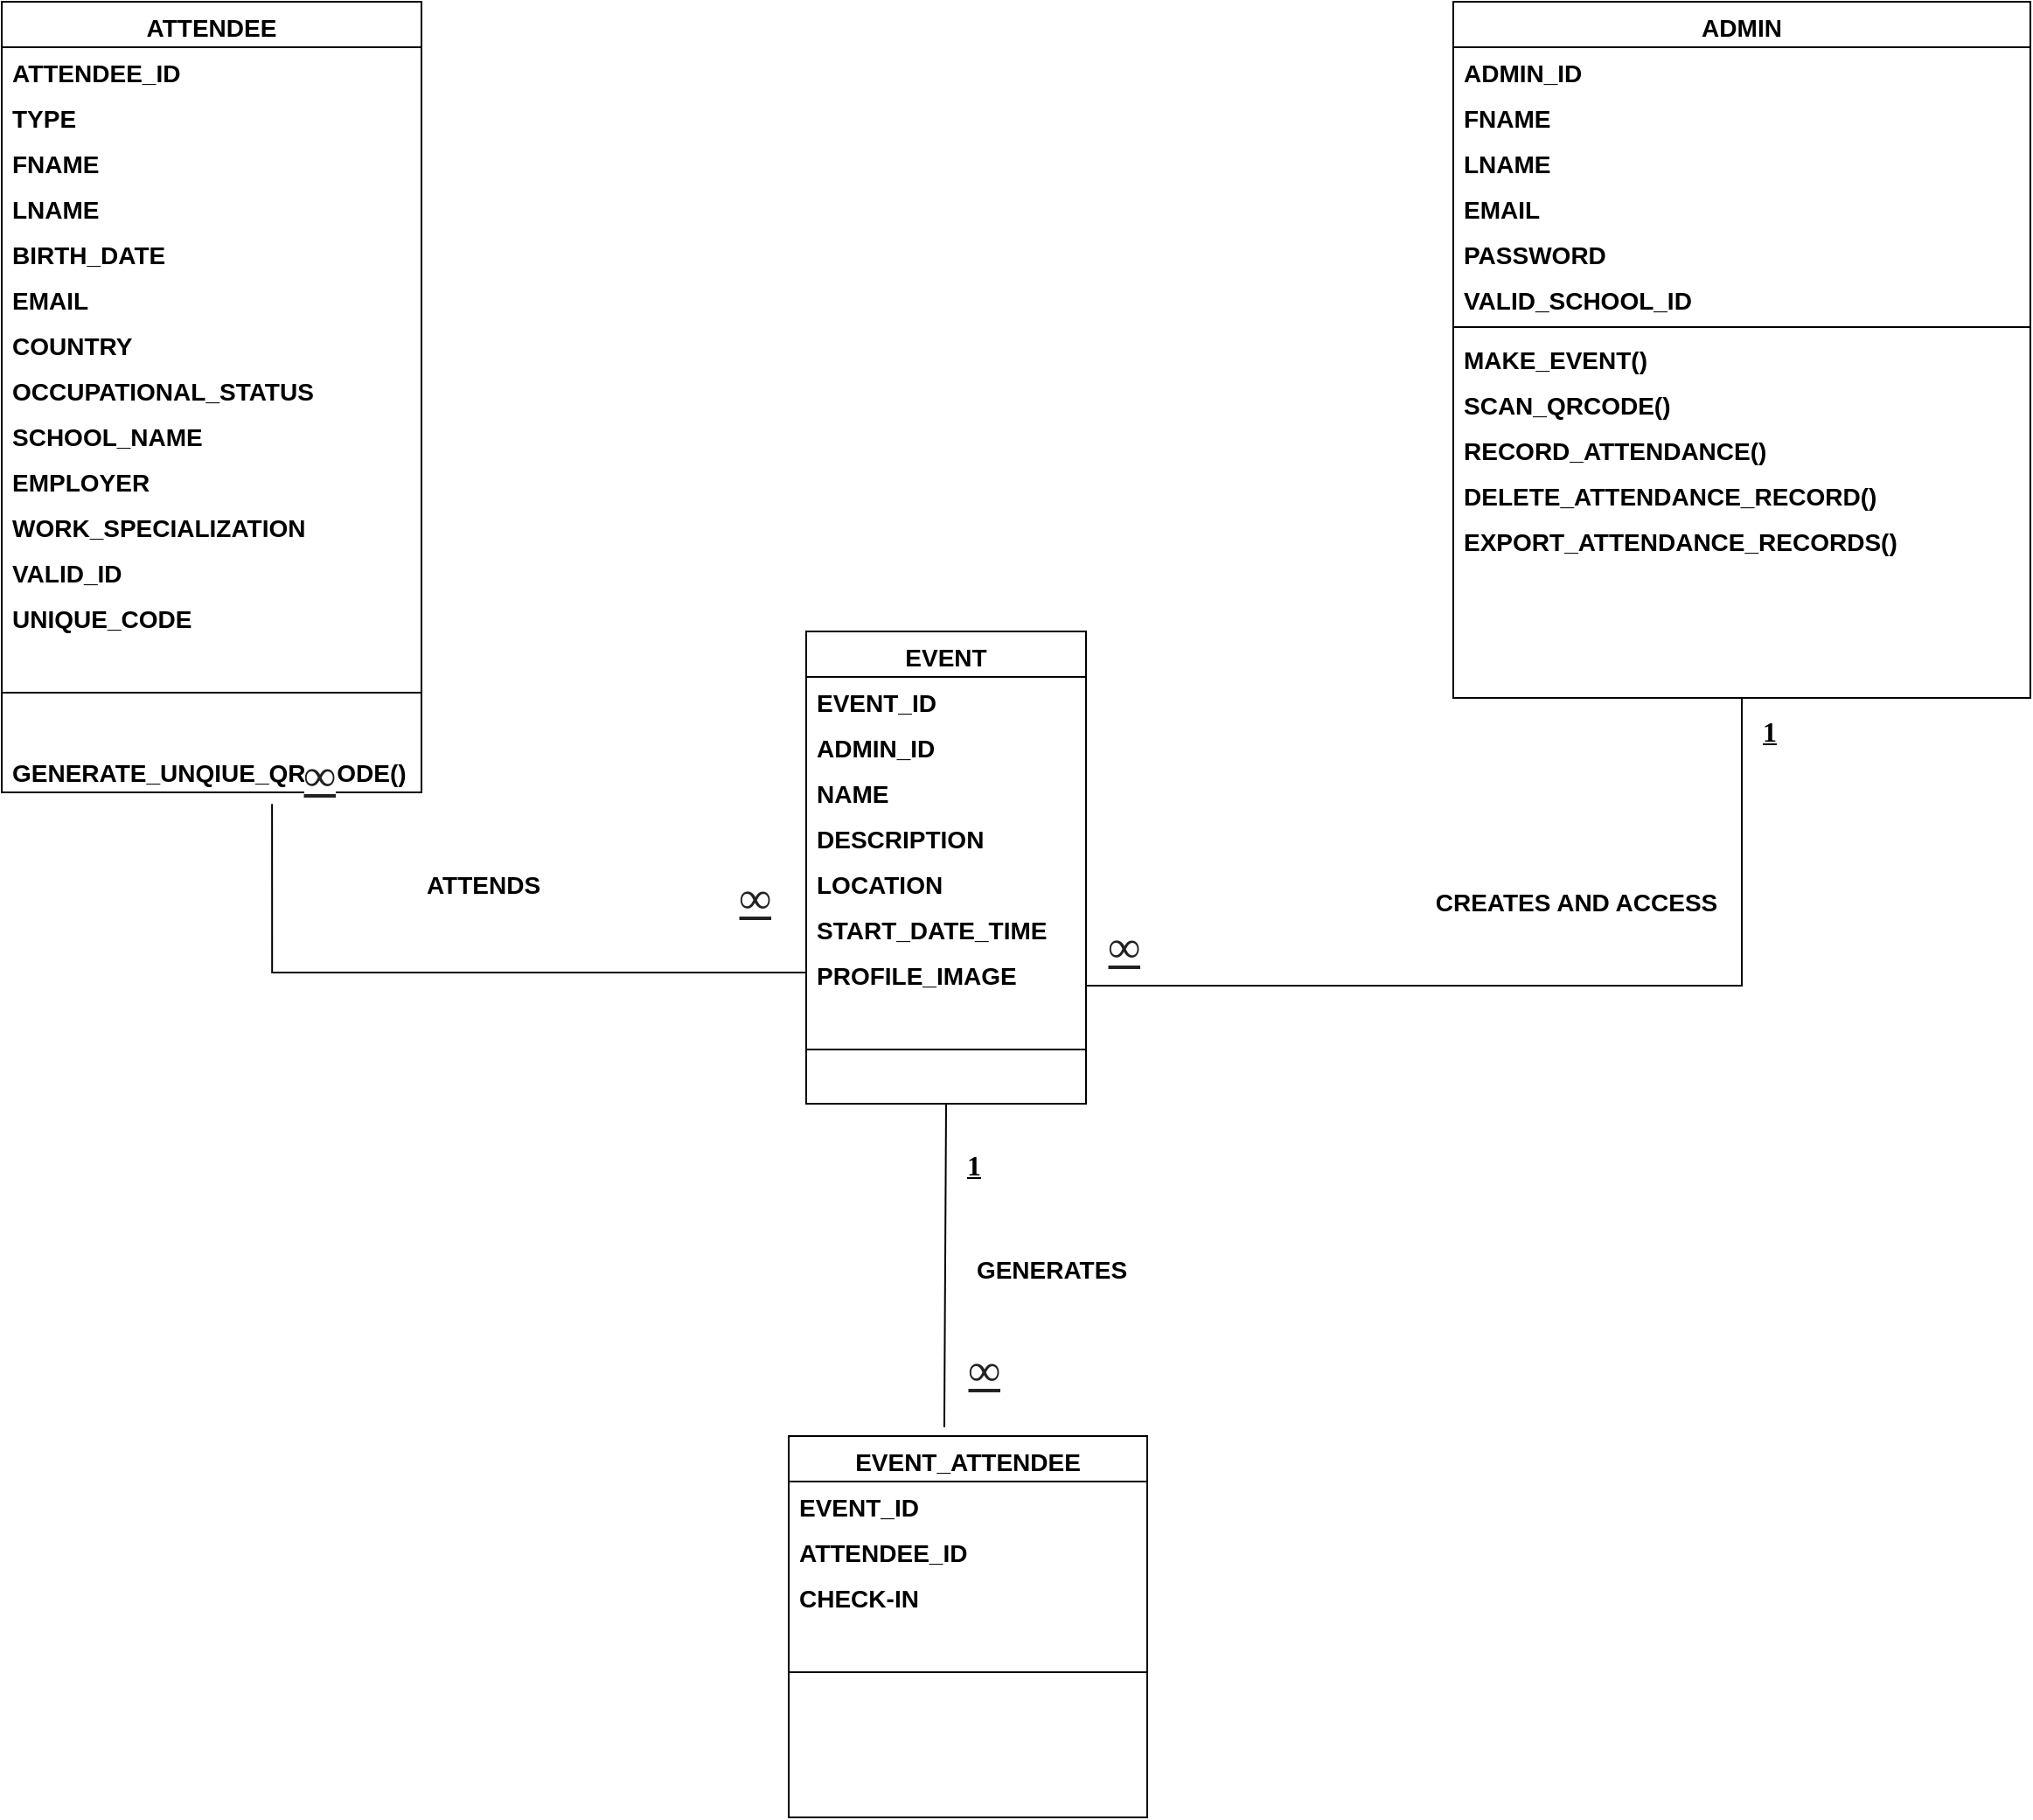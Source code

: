 <mxfile version="24.2.5" type="device">
  <diagram name="Page-1" id="1V9v-ihTE4OdS7-O7ssR">
    <mxGraphModel dx="1114" dy="664" grid="1" gridSize="10" guides="1" tooltips="1" connect="1" arrows="1" fold="1" page="1" pageScale="1" pageWidth="850" pageHeight="1100" math="0" shadow="0">
      <root>
        <mxCell id="0" />
        <mxCell id="1" parent="0" />
        <mxCell id="C-_YA7ob9BhJ3NEAPIPZ-8" value="ADMIN" style="swimlane;fontStyle=1;align=center;verticalAlign=top;childLayout=stackLayout;horizontal=1;startSize=26;horizontalStack=0;resizeParent=1;resizeLast=0;collapsible=1;marginBottom=0;rounded=0;shadow=0;strokeWidth=1;fontSize=14;" parent="1" vertex="1">
          <mxGeometry x="960" y="810" width="330" height="398" as="geometry">
            <mxRectangle x="550" y="140" width="160" height="26" as="alternateBounds" />
          </mxGeometry>
        </mxCell>
        <mxCell id="PILxaBpNoNDFwZcB2TvU-3" value="ADMIN_ID" style="text;align=left;verticalAlign=top;spacingLeft=4;spacingRight=4;overflow=hidden;rotatable=0;points=[[0,0.5],[1,0.5]];portConstraint=eastwest;fontStyle=1;fontSize=14;" parent="C-_YA7ob9BhJ3NEAPIPZ-8" vertex="1">
          <mxGeometry y="26" width="330" height="26" as="geometry" />
        </mxCell>
        <mxCell id="PILxaBpNoNDFwZcB2TvU-13" value="FNAME" style="text;align=left;verticalAlign=top;spacingLeft=4;spacingRight=4;overflow=hidden;rotatable=0;points=[[0,0.5],[1,0.5]];portConstraint=eastwest;fontStyle=1;fontSize=14;" parent="C-_YA7ob9BhJ3NEAPIPZ-8" vertex="1">
          <mxGeometry y="52" width="330" height="26" as="geometry" />
        </mxCell>
        <mxCell id="PILxaBpNoNDFwZcB2TvU-8" value="LNAME" style="text;align=left;verticalAlign=top;spacingLeft=4;spacingRight=4;overflow=hidden;rotatable=0;points=[[0,0.5],[1,0.5]];portConstraint=eastwest;rounded=0;shadow=0;html=0;fontStyle=1;fontSize=14;" parent="C-_YA7ob9BhJ3NEAPIPZ-8" vertex="1">
          <mxGeometry y="78" width="330" height="26" as="geometry" />
        </mxCell>
        <mxCell id="PILxaBpNoNDFwZcB2TvU-10" value="EMAIL" style="text;align=left;verticalAlign=top;spacingLeft=4;spacingRight=4;overflow=hidden;rotatable=0;points=[[0,0.5],[1,0.5]];portConstraint=eastwest;rounded=0;shadow=0;html=0;fontStyle=1;fontSize=14;" parent="C-_YA7ob9BhJ3NEAPIPZ-8" vertex="1">
          <mxGeometry y="104" width="330" height="26" as="geometry" />
        </mxCell>
        <mxCell id="PILxaBpNoNDFwZcB2TvU-11" value="PASSWORD" style="text;align=left;verticalAlign=top;spacingLeft=4;spacingRight=4;overflow=hidden;rotatable=0;points=[[0,0.5],[1,0.5]];portConstraint=eastwest;rounded=0;shadow=0;html=0;fontStyle=1;fontSize=14;" parent="C-_YA7ob9BhJ3NEAPIPZ-8" vertex="1">
          <mxGeometry y="130" width="330" height="26" as="geometry" />
        </mxCell>
        <mxCell id="C-_YA7ob9BhJ3NEAPIPZ-9" value="VALID_SCHOOL_ID" style="text;align=left;verticalAlign=top;spacingLeft=4;spacingRight=4;overflow=hidden;rotatable=0;points=[[0,0.5],[1,0.5]];portConstraint=eastwest;rounded=0;shadow=0;html=0;fontStyle=1;fontSize=14;" parent="C-_YA7ob9BhJ3NEAPIPZ-8" vertex="1">
          <mxGeometry y="156" width="330" height="26" as="geometry" />
        </mxCell>
        <mxCell id="C-_YA7ob9BhJ3NEAPIPZ-10" value="" style="line;html=1;strokeWidth=1;align=left;verticalAlign=middle;spacingTop=-1;spacingLeft=3;spacingRight=3;rotatable=0;labelPosition=right;points=[];portConstraint=eastwest;fontStyle=1;fontSize=14;" parent="C-_YA7ob9BhJ3NEAPIPZ-8" vertex="1">
          <mxGeometry y="182" width="330" height="8" as="geometry" />
        </mxCell>
        <mxCell id="C-_YA7ob9BhJ3NEAPIPZ-25" value="MAKE_EVENT()" style="text;align=left;verticalAlign=top;spacingLeft=4;spacingRight=4;overflow=hidden;rotatable=0;points=[[0,0.5],[1,0.5]];portConstraint=eastwest;rounded=0;shadow=0;html=0;fontStyle=1;fontSize=14;" parent="C-_YA7ob9BhJ3NEAPIPZ-8" vertex="1">
          <mxGeometry y="190" width="330" height="26" as="geometry" />
        </mxCell>
        <mxCell id="C-_YA7ob9BhJ3NEAPIPZ-27" value="SCAN_QRCODE()" style="text;align=left;verticalAlign=top;spacingLeft=4;spacingRight=4;overflow=hidden;rotatable=0;points=[[0,0.5],[1,0.5]];portConstraint=eastwest;rounded=0;shadow=0;html=0;fontStyle=1;fontSize=14;" parent="C-_YA7ob9BhJ3NEAPIPZ-8" vertex="1">
          <mxGeometry y="216" width="330" height="26" as="geometry" />
        </mxCell>
        <mxCell id="C-_YA7ob9BhJ3NEAPIPZ-28" value="RECORD_ATTENDANCE()" style="text;align=left;verticalAlign=top;spacingLeft=4;spacingRight=4;overflow=hidden;rotatable=0;points=[[0,0.5],[1,0.5]];portConstraint=eastwest;rounded=0;shadow=0;html=0;fontStyle=1;fontSize=14;" parent="C-_YA7ob9BhJ3NEAPIPZ-8" vertex="1">
          <mxGeometry y="242" width="330" height="26" as="geometry" />
        </mxCell>
        <mxCell id="C-_YA7ob9BhJ3NEAPIPZ-32" value="DELETE_ATTENDANCE_RECORD()" style="text;align=left;verticalAlign=top;spacingLeft=4;spacingRight=4;overflow=hidden;rotatable=0;points=[[0,0.5],[1,0.5]];portConstraint=eastwest;rounded=0;shadow=0;html=0;fontStyle=1;fontSize=14;" parent="C-_YA7ob9BhJ3NEAPIPZ-8" vertex="1">
          <mxGeometry y="268" width="330" height="26" as="geometry" />
        </mxCell>
        <mxCell id="jt9Rpqc0SSo82gG_l2bn-1" value="EXPORT_ATTENDANCE_RECORDS()" style="text;align=left;verticalAlign=top;spacingLeft=4;spacingRight=4;overflow=hidden;rotatable=0;points=[[0,0.5],[1,0.5]];portConstraint=eastwest;rounded=0;shadow=0;html=0;fontStyle=1;fontSize=14;" parent="C-_YA7ob9BhJ3NEAPIPZ-8" vertex="1">
          <mxGeometry y="294" width="330" height="26" as="geometry" />
        </mxCell>
        <mxCell id="C-_YA7ob9BhJ3NEAPIPZ-11" value="ATTENDEE" style="swimlane;fontStyle=1;align=center;verticalAlign=top;childLayout=stackLayout;horizontal=1;startSize=26;horizontalStack=0;resizeParent=1;resizeLast=0;collapsible=1;marginBottom=0;rounded=0;shadow=0;strokeWidth=1;fontSize=14;" parent="1" vertex="1">
          <mxGeometry x="130" y="810" width="240" height="452" as="geometry">
            <mxRectangle x="550" y="140" width="160" height="26" as="alternateBounds" />
          </mxGeometry>
        </mxCell>
        <mxCell id="PILxaBpNoNDFwZcB2TvU-1" value="ATTENDEE_ID" style="text;align=left;verticalAlign=top;spacingLeft=4;spacingRight=4;overflow=hidden;rotatable=0;points=[[0,0.5],[1,0.5]];portConstraint=eastwest;fontStyle=1;fontSize=14;" parent="C-_YA7ob9BhJ3NEAPIPZ-11" vertex="1">
          <mxGeometry y="26" width="240" height="26" as="geometry" />
        </mxCell>
        <mxCell id="5rycE57drXAxLoQRYDm0-1" value="TYPE" style="text;align=left;verticalAlign=top;spacingLeft=4;spacingRight=4;overflow=hidden;rotatable=0;points=[[0,0.5],[1,0.5]];portConstraint=eastwest;fontStyle=1;fontSize=14;" parent="C-_YA7ob9BhJ3NEAPIPZ-11" vertex="1">
          <mxGeometry y="52" width="240" height="26" as="geometry" />
        </mxCell>
        <mxCell id="PILxaBpNoNDFwZcB2TvU-14" value="FNAME" style="text;align=left;verticalAlign=top;spacingLeft=4;spacingRight=4;overflow=hidden;rotatable=0;points=[[0,0.5],[1,0.5]];portConstraint=eastwest;fontStyle=1;fontSize=14;" parent="C-_YA7ob9BhJ3NEAPIPZ-11" vertex="1">
          <mxGeometry y="78" width="240" height="26" as="geometry" />
        </mxCell>
        <mxCell id="PILxaBpNoNDFwZcB2TvU-15" value="LNAME" style="text;align=left;verticalAlign=top;spacingLeft=4;spacingRight=4;overflow=hidden;rotatable=0;points=[[0,0.5],[1,0.5]];portConstraint=eastwest;rounded=0;shadow=0;html=0;fontStyle=1;fontSize=14;" parent="C-_YA7ob9BhJ3NEAPIPZ-11" vertex="1">
          <mxGeometry y="104" width="240" height="26" as="geometry" />
        </mxCell>
        <mxCell id="oYo7KDjqIsXuLMj4vYDj-1" value="BIRTH_DATE" style="text;align=left;verticalAlign=top;spacingLeft=4;spacingRight=4;overflow=hidden;rotatable=0;points=[[0,0.5],[1,0.5]];portConstraint=eastwest;rounded=0;shadow=0;html=0;fontStyle=1;fontSize=14;" parent="C-_YA7ob9BhJ3NEAPIPZ-11" vertex="1">
          <mxGeometry y="130" width="240" height="26" as="geometry" />
        </mxCell>
        <mxCell id="C-_YA7ob9BhJ3NEAPIPZ-6" value="EMAIL" style="text;align=left;verticalAlign=top;spacingLeft=4;spacingRight=4;overflow=hidden;rotatable=0;points=[[0,0.5],[1,0.5]];portConstraint=eastwest;rounded=0;shadow=0;html=0;fontStyle=1;fontSize=14;" parent="C-_YA7ob9BhJ3NEAPIPZ-11" vertex="1">
          <mxGeometry y="156" width="240" height="26" as="geometry" />
        </mxCell>
        <mxCell id="C-_YA7ob9BhJ3NEAPIPZ-5" value="COUNTRY" style="text;align=left;verticalAlign=top;spacingLeft=4;spacingRight=4;overflow=hidden;rotatable=0;points=[[0,0.5],[1,0.5]];portConstraint=eastwest;rounded=0;shadow=0;html=0;fontStyle=1;fontSize=14;" parent="C-_YA7ob9BhJ3NEAPIPZ-11" vertex="1">
          <mxGeometry y="182" width="240" height="26" as="geometry" />
        </mxCell>
        <mxCell id="C-_YA7ob9BhJ3NEAPIPZ-13" value="OCCUPATIONAL_STATUS" style="text;align=left;verticalAlign=top;spacingLeft=4;spacingRight=4;overflow=hidden;rotatable=0;points=[[0,0.5],[1,0.5]];portConstraint=eastwest;rounded=0;shadow=0;html=0;fontStyle=1;fontSize=14;" parent="C-_YA7ob9BhJ3NEAPIPZ-11" vertex="1">
          <mxGeometry y="208" width="240" height="26" as="geometry" />
        </mxCell>
        <mxCell id="PILxaBpNoNDFwZcB2TvU-12" value="SCHOOL_NAME" style="text;align=left;verticalAlign=top;spacingLeft=4;spacingRight=4;overflow=hidden;rotatable=0;points=[[0,0.5],[1,0.5]];portConstraint=eastwest;rounded=0;shadow=0;html=0;fontStyle=1;fontSize=14;" parent="C-_YA7ob9BhJ3NEAPIPZ-11" vertex="1">
          <mxGeometry y="234" width="240" height="26" as="geometry" />
        </mxCell>
        <mxCell id="C-_YA7ob9BhJ3NEAPIPZ-14" value="EMPLOYER" style="text;align=left;verticalAlign=top;spacingLeft=4;spacingRight=4;overflow=hidden;rotatable=0;points=[[0,0.5],[1,0.5]];portConstraint=eastwest;rounded=0;shadow=0;html=0;fontStyle=1;fontSize=14;" parent="C-_YA7ob9BhJ3NEAPIPZ-11" vertex="1">
          <mxGeometry y="260" width="240" height="26" as="geometry" />
        </mxCell>
        <mxCell id="5rycE57drXAxLoQRYDm0-2" value="WORK_SPECIALIZATION&#xa;" style="text;align=left;verticalAlign=top;spacingLeft=4;spacingRight=4;overflow=hidden;rotatable=0;points=[[0,0.5],[1,0.5]];portConstraint=eastwest;rounded=0;shadow=0;html=0;fontStyle=1;fontSize=14;" parent="C-_YA7ob9BhJ3NEAPIPZ-11" vertex="1">
          <mxGeometry y="286" width="240" height="26" as="geometry" />
        </mxCell>
        <mxCell id="C-_YA7ob9BhJ3NEAPIPZ-16" value="VALID_ID" style="text;align=left;verticalAlign=top;spacingLeft=4;spacingRight=4;overflow=hidden;rotatable=0;points=[[0,0.5],[1,0.5]];portConstraint=eastwest;rounded=0;shadow=0;html=0;fontStyle=1;fontSize=14;" parent="C-_YA7ob9BhJ3NEAPIPZ-11" vertex="1">
          <mxGeometry y="312" width="240" height="26" as="geometry" />
        </mxCell>
        <mxCell id="Tb6iNUMqegQ_d8c3sUtk-1" value="UNIQUE_CODE" style="text;align=left;verticalAlign=top;spacingLeft=4;spacingRight=4;overflow=hidden;rotatable=0;points=[[0,0.5],[1,0.5]];portConstraint=eastwest;rounded=0;shadow=0;html=0;fontStyle=1;fontSize=14;" parent="C-_YA7ob9BhJ3NEAPIPZ-11" vertex="1">
          <mxGeometry y="338" width="240" height="26" as="geometry" />
        </mxCell>
        <mxCell id="C-_YA7ob9BhJ3NEAPIPZ-17" value="" style="line;html=1;strokeWidth=1;align=left;verticalAlign=middle;spacingTop=-1;spacingLeft=3;spacingRight=3;rotatable=0;labelPosition=right;points=[];portConstraint=eastwest;fontStyle=1;fontSize=14;" parent="C-_YA7ob9BhJ3NEAPIPZ-11" vertex="1">
          <mxGeometry y="364" width="240" height="62" as="geometry" />
        </mxCell>
        <mxCell id="C-_YA7ob9BhJ3NEAPIPZ-35" value="GENERATE_UNQIUE_QR_CODE()" style="text;align=left;verticalAlign=top;spacingLeft=4;spacingRight=4;overflow=hidden;rotatable=0;points=[[0,0.5],[1,0.5]];portConstraint=eastwest;rounded=0;shadow=0;html=0;fontStyle=1;fontSize=14;" parent="C-_YA7ob9BhJ3NEAPIPZ-11" vertex="1">
          <mxGeometry y="426" width="240" height="26" as="geometry" />
        </mxCell>
        <mxCell id="C-_YA7ob9BhJ3NEAPIPZ-18" value="EVENT" style="swimlane;fontStyle=1;align=center;verticalAlign=top;childLayout=stackLayout;horizontal=1;startSize=26;horizontalStack=0;resizeParent=1;resizeLast=0;collapsible=1;marginBottom=0;rounded=0;shadow=0;strokeWidth=1;fontSize=14;" parent="1" vertex="1">
          <mxGeometry x="590" y="1170" width="160" height="270" as="geometry">
            <mxRectangle x="550" y="140" width="160" height="26" as="alternateBounds" />
          </mxGeometry>
        </mxCell>
        <mxCell id="0w4Q-ztAK2Uj9Jr4XVgA-25" value="EVENT_ID" style="text;align=left;verticalAlign=top;spacingLeft=4;spacingRight=4;overflow=hidden;rotatable=0;points=[[0,0.5],[1,0.5]];portConstraint=eastwest;rounded=0;shadow=0;html=0;fontStyle=1;fontSize=14;" parent="C-_YA7ob9BhJ3NEAPIPZ-18" vertex="1">
          <mxGeometry y="26" width="160" height="26" as="geometry" />
        </mxCell>
        <mxCell id="0w4Q-ztAK2Uj9Jr4XVgA-57" value="ADMIN_ID" style="text;align=left;verticalAlign=top;spacingLeft=4;spacingRight=4;overflow=hidden;rotatable=0;points=[[0,0.5],[1,0.5]];portConstraint=eastwest;rounded=0;shadow=0;html=0;fontStyle=1;fontSize=14;" parent="C-_YA7ob9BhJ3NEAPIPZ-18" vertex="1">
          <mxGeometry y="52" width="160" height="26" as="geometry" />
        </mxCell>
        <mxCell id="C-_YA7ob9BhJ3NEAPIPZ-19" value="NAME" style="text;align=left;verticalAlign=top;spacingLeft=4;spacingRight=4;overflow=hidden;rotatable=0;points=[[0,0.5],[1,0.5]];portConstraint=eastwest;fontStyle=1;fontSize=14;" parent="C-_YA7ob9BhJ3NEAPIPZ-18" vertex="1">
          <mxGeometry y="78" width="160" height="26" as="geometry" />
        </mxCell>
        <mxCell id="0w4Q-ztAK2Uj9Jr4XVgA-1" value="DESCRIPTION" style="text;align=left;verticalAlign=top;spacingLeft=4;spacingRight=4;overflow=hidden;rotatable=0;points=[[0,0.5],[1,0.5]];portConstraint=eastwest;rounded=0;shadow=0;html=0;fontStyle=1;fontSize=14;" parent="C-_YA7ob9BhJ3NEAPIPZ-18" vertex="1">
          <mxGeometry y="104" width="160" height="26" as="geometry" />
        </mxCell>
        <mxCell id="C-_YA7ob9BhJ3NEAPIPZ-21" value="LOCATION" style="text;align=left;verticalAlign=top;spacingLeft=4;spacingRight=4;overflow=hidden;rotatable=0;points=[[0,0.5],[1,0.5]];portConstraint=eastwest;rounded=0;shadow=0;html=0;fontStyle=1;fontSize=14;" parent="C-_YA7ob9BhJ3NEAPIPZ-18" vertex="1">
          <mxGeometry y="130" width="160" height="26" as="geometry" />
        </mxCell>
        <mxCell id="C-_YA7ob9BhJ3NEAPIPZ-20" value="START_DATE_TIME" style="text;align=left;verticalAlign=top;spacingLeft=4;spacingRight=4;overflow=hidden;rotatable=0;points=[[0,0.5],[1,0.5]];portConstraint=eastwest;rounded=0;shadow=0;html=0;fontStyle=1;fontSize=14;" parent="C-_YA7ob9BhJ3NEAPIPZ-18" vertex="1">
          <mxGeometry y="156" width="160" height="26" as="geometry" />
        </mxCell>
        <mxCell id="sWRfYNfRhY8hW44-vaSO-1" value="PROFILE_IMAGE" style="text;align=left;verticalAlign=top;spacingLeft=4;spacingRight=4;overflow=hidden;rotatable=0;points=[[0,0.5],[1,0.5]];portConstraint=eastwest;rounded=0;shadow=0;html=0;fontStyle=1;fontSize=14;" vertex="1" parent="C-_YA7ob9BhJ3NEAPIPZ-18">
          <mxGeometry y="182" width="160" height="26" as="geometry" />
        </mxCell>
        <mxCell id="C-_YA7ob9BhJ3NEAPIPZ-24" value="" style="line;html=1;strokeWidth=1;align=left;verticalAlign=middle;spacingTop=-1;spacingLeft=3;spacingRight=3;rotatable=0;labelPosition=right;points=[];portConstraint=eastwest;fontStyle=1;fontSize=14;" parent="C-_YA7ob9BhJ3NEAPIPZ-18" vertex="1">
          <mxGeometry y="208" width="160" height="62" as="geometry" />
        </mxCell>
        <mxCell id="C-_YA7ob9BhJ3NEAPIPZ-52" value="" style="endArrow=none;html=1;edgeStyle=orthogonalEdgeStyle;rounded=0;entryX=0;entryY=0.5;entryDx=0;entryDy=0;fontStyle=1;fontSize=14;exitX=0.644;exitY=1.254;exitDx=0;exitDy=0;exitPerimeter=0;" parent="1" source="C-_YA7ob9BhJ3NEAPIPZ-35" edge="1">
          <mxGeometry relative="1" as="geometry">
            <mxPoint x="281" y="1080" as="sourcePoint" />
            <mxPoint x="590" y="1365" as="targetPoint" />
            <Array as="points">
              <mxPoint x="285" y="1365" />
            </Array>
          </mxGeometry>
        </mxCell>
        <mxCell id="C-_YA7ob9BhJ3NEAPIPZ-59" value="" style="endArrow=none;html=1;edgeStyle=orthogonalEdgeStyle;rounded=0;entryX=1;entryY=0.75;entryDx=0;entryDy=0;exitX=0.5;exitY=1;exitDx=0;exitDy=0;fontStyle=1;fontSize=14;" parent="1" source="C-_YA7ob9BhJ3NEAPIPZ-8" target="C-_YA7ob9BhJ3NEAPIPZ-18" edge="1">
          <mxGeometry relative="1" as="geometry">
            <mxPoint x="980" y="1080" as="sourcePoint" />
            <mxPoint x="1289" y="1287" as="targetPoint" />
          </mxGeometry>
        </mxCell>
        <mxCell id="C-_YA7ob9BhJ3NEAPIPZ-60" value="&lt;font size=&quot;1&quot; face=&quot;Lucida Console&quot; style=&quot;&quot;&gt;&lt;u style=&quot;font-size: 16px;&quot;&gt;1&lt;/u&gt;&lt;/font&gt;" style="edgeLabel;resizable=0;html=1;align=left;verticalAlign=bottom;fontStyle=1;fontSize=15;" parent="C-_YA7ob9BhJ3NEAPIPZ-59" connectable="0" vertex="1">
          <mxGeometry x="-1" relative="1" as="geometry">
            <mxPoint x="10" y="30" as="offset" />
          </mxGeometry>
        </mxCell>
        <mxCell id="C-_YA7ob9BhJ3NEAPIPZ-61" value="&lt;span style=&quot;color: rgb(34, 34, 34); font-size: 25.6px; text-align: start; text-wrap: wrap;&quot;&gt;&lt;u style=&quot;&quot;&gt;&lt;font face=&quot;Lucida Console&quot;&gt;∞&lt;/font&gt;&lt;/u&gt;&lt;/span&gt;" style="edgeLabel;resizable=0;html=1;align=right;verticalAlign=bottom;fontStyle=1;fontSize=14;" parent="C-_YA7ob9BhJ3NEAPIPZ-59" connectable="0" vertex="1">
          <mxGeometry x="1" relative="1" as="geometry">
            <mxPoint x="31" y="-4" as="offset" />
          </mxGeometry>
        </mxCell>
        <mxCell id="0w4Q-ztAK2Uj9Jr4XVgA-26" value="&lt;span style=&quot;color: rgb(34, 34, 34); font-size: 25.6px; text-align: start; text-wrap: wrap;&quot;&gt;&lt;u style=&quot;&quot;&gt;&lt;font face=&quot;Lucida Console&quot;&gt;∞&lt;/font&gt;&lt;/u&gt;&lt;/span&gt;" style="edgeLabel;resizable=0;html=1;align=right;verticalAlign=bottom;fontStyle=1;fontSize=14;" parent="C-_YA7ob9BhJ3NEAPIPZ-59" connectable="0" vertex="1">
          <mxGeometry x="1" relative="1" as="geometry">
            <mxPoint x="-180" y="-32" as="offset" />
          </mxGeometry>
        </mxCell>
        <mxCell id="0w4Q-ztAK2Uj9Jr4XVgA-27" value="&lt;span style=&quot;color: rgb(34, 34, 34); font-size: 25.6px; text-align: start; text-wrap: wrap;&quot;&gt;&lt;u style=&quot;&quot;&gt;&lt;font face=&quot;Lucida Console&quot;&gt;∞&lt;/font&gt;&lt;/u&gt;&lt;/span&gt;" style="edgeLabel;resizable=0;html=1;align=right;verticalAlign=bottom;fontStyle=1;fontSize=14;" parent="C-_YA7ob9BhJ3NEAPIPZ-59" connectable="0" vertex="1">
          <mxGeometry x="1" relative="1" as="geometry">
            <mxPoint x="-429" y="-102" as="offset" />
          </mxGeometry>
        </mxCell>
        <mxCell id="0w4Q-ztAK2Uj9Jr4XVgA-44" value="&lt;font size=&quot;1&quot; face=&quot;Lucida Console&quot; style=&quot;&quot;&gt;&lt;u style=&quot;font-size: 16px;&quot;&gt;1&lt;/u&gt;&lt;/font&gt;" style="edgeLabel;resizable=0;html=1;align=left;verticalAlign=bottom;fontStyle=1;fontSize=15;" parent="C-_YA7ob9BhJ3NEAPIPZ-59" connectable="0" vertex="1">
          <mxGeometry x="-1" relative="1" as="geometry">
            <mxPoint x="-445" y="278" as="offset" />
          </mxGeometry>
        </mxCell>
        <mxCell id="0w4Q-ztAK2Uj9Jr4XVgA-52" value="&lt;span style=&quot;color: rgb(34, 34, 34); font-size: 25.6px; text-align: start; text-wrap: wrap;&quot;&gt;&lt;u style=&quot;&quot;&gt;&lt;font face=&quot;Lucida Console&quot;&gt;∞&lt;/font&gt;&lt;/u&gt;&lt;/span&gt;" style="edgeLabel;resizable=0;html=1;align=right;verticalAlign=bottom;fontStyle=1;fontSize=14;" parent="C-_YA7ob9BhJ3NEAPIPZ-59" connectable="0" vertex="1">
          <mxGeometry x="1" relative="1" as="geometry">
            <mxPoint x="-49" y="238" as="offset" />
          </mxGeometry>
        </mxCell>
        <mxCell id="0w4Q-ztAK2Uj9Jr4XVgA-15" value="EVENT_ATTENDEE" style="swimlane;fontStyle=1;align=center;verticalAlign=top;childLayout=stackLayout;horizontal=1;startSize=26;horizontalStack=0;resizeParent=1;resizeLast=0;collapsible=1;marginBottom=0;rounded=0;shadow=0;strokeWidth=1;fontSize=14;" parent="1" vertex="1">
          <mxGeometry x="580" y="1630" width="205" height="218" as="geometry">
            <mxRectangle x="865" y="1530" width="160" height="26" as="alternateBounds" />
          </mxGeometry>
        </mxCell>
        <mxCell id="0w4Q-ztAK2Uj9Jr4XVgA-17" value="EVENT_ID" style="text;align=left;verticalAlign=top;spacingLeft=4;spacingRight=4;overflow=hidden;rotatable=0;points=[[0,0.5],[1,0.5]];portConstraint=eastwest;rounded=0;shadow=0;html=0;fontStyle=1;fontSize=14;" parent="0w4Q-ztAK2Uj9Jr4XVgA-15" vertex="1">
          <mxGeometry y="26" width="205" height="26" as="geometry" />
        </mxCell>
        <mxCell id="0w4Q-ztAK2Uj9Jr4XVgA-18" value="ATTENDEE_ID" style="text;align=left;verticalAlign=top;spacingLeft=4;spacingRight=4;overflow=hidden;rotatable=0;points=[[0,0.5],[1,0.5]];portConstraint=eastwest;rounded=0;shadow=0;html=0;fontStyle=1;fontSize=14;" parent="0w4Q-ztAK2Uj9Jr4XVgA-15" vertex="1">
          <mxGeometry y="52" width="205" height="26" as="geometry" />
        </mxCell>
        <mxCell id="0w4Q-ztAK2Uj9Jr4XVgA-19" value="CHECK-IN" style="text;align=left;verticalAlign=top;spacingLeft=4;spacingRight=4;overflow=hidden;rotatable=0;points=[[0,0.5],[1,0.5]];portConstraint=eastwest;rounded=0;shadow=0;html=0;fontStyle=1;fontSize=14;" parent="0w4Q-ztAK2Uj9Jr4XVgA-15" vertex="1">
          <mxGeometry y="78" width="205" height="26" as="geometry" />
        </mxCell>
        <mxCell id="0w4Q-ztAK2Uj9Jr4XVgA-21" value="" style="line;html=1;strokeWidth=1;align=left;verticalAlign=middle;spacingTop=-1;spacingLeft=3;spacingRight=3;rotatable=0;labelPosition=right;points=[];portConstraint=eastwest;fontStyle=1;fontSize=14;" parent="0w4Q-ztAK2Uj9Jr4XVgA-15" vertex="1">
          <mxGeometry y="104" width="205" height="62" as="geometry" />
        </mxCell>
        <mxCell id="0w4Q-ztAK2Uj9Jr4XVgA-43" value="" style="endArrow=none;html=1;rounded=0;entryX=0.5;entryY=1;entryDx=0;entryDy=0;fontStyle=1;fontSize=14;exitX=0.434;exitY=-0.023;exitDx=0;exitDy=0;exitPerimeter=0;" parent="1" source="0w4Q-ztAK2Uj9Jr4XVgA-15" target="C-_YA7ob9BhJ3NEAPIPZ-18" edge="1">
          <mxGeometry width="50" height="50" relative="1" as="geometry">
            <mxPoint x="956" y="1564" as="sourcePoint" />
            <mxPoint x="710" y="1450" as="targetPoint" />
            <Array as="points" />
          </mxGeometry>
        </mxCell>
        <mxCell id="0w4Q-ztAK2Uj9Jr4XVgA-47" value="CREATES AND ACCESS" style="text;html=1;align=center;verticalAlign=middle;resizable=0;points=[];autosize=1;strokeColor=none;fillColor=none;fontStyle=1;fontSize=14;" parent="1" vertex="1">
          <mxGeometry x="940" y="1310" width="180" height="30" as="geometry" />
        </mxCell>
        <mxCell id="0w4Q-ztAK2Uj9Jr4XVgA-56" value="ATTENDS" style="text;html=1;align=center;verticalAlign=middle;resizable=0;points=[];autosize=1;strokeColor=none;fillColor=none;fontStyle=1;fontSize=14;" parent="1" vertex="1">
          <mxGeometry x="360" y="1300" width="90" height="30" as="geometry" />
        </mxCell>
        <mxCell id="0w4Q-ztAK2Uj9Jr4XVgA-58" value="GENERATES" style="text;html=1;align=center;verticalAlign=middle;resizable=0;points=[];autosize=1;strokeColor=none;fillColor=none;fontStyle=1;fontSize=14;" parent="1" vertex="1">
          <mxGeometry x="675" y="1520" width="110" height="30" as="geometry" />
        </mxCell>
      </root>
    </mxGraphModel>
  </diagram>
</mxfile>
